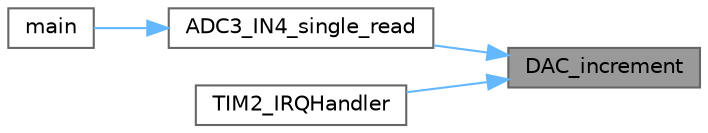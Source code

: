 digraph "DAC_increment"
{
 // LATEX_PDF_SIZE
  bgcolor="transparent";
  edge [fontname=Helvetica,fontsize=10,labelfontname=Helvetica,labelfontsize=10];
  node [fontname=Helvetica,fontsize=10,shape=box,height=0.2,width=0.4];
  rankdir="RL";
  Node1 [id="Node000001",label="DAC_increment",height=0.2,width=0.4,color="gray40", fillcolor="grey60", style="filled", fontcolor="black",tooltip="Increment the DAC value and write it to the output."];
  Node1 -> Node2 [id="edge1_Node000001_Node000002",dir="back",color="steelblue1",style="solid",tooltip=" "];
  Node2 [id="Node000002",label="ADC3_IN4_single_read",height=0.2,width=0.4,color="grey40", fillcolor="white", style="filled",URL="$measuring_8c.html#ab914f447426074c9498ed6a5902b7f73",tooltip="Read one single value of the ADC in single conversion mode."];
  Node2 -> Node3 [id="edge2_Node000002_Node000003",dir="back",color="steelblue1",style="solid",tooltip=" "];
  Node3 [id="Node000003",label="main",height=0.2,width=0.4,color="grey40", fillcolor="white", style="filled",URL="$main_8c.html#a840291bc02cba5474a4cb46a9b9566fe",tooltip="Main function."];
  Node1 -> Node4 [id="edge3_Node000001_Node000004",dir="back",color="steelblue1",style="solid",tooltip=" "];
  Node4 [id="Node000004",label="TIM2_IRQHandler",height=0.2,width=0.4,color="grey40", fillcolor="white", style="filled",URL="$measuring_8c.html#a38ad4725462bdc5e86c4ead4f04b9fc2",tooltip="Interrupt handler for the timer 2."];
}
